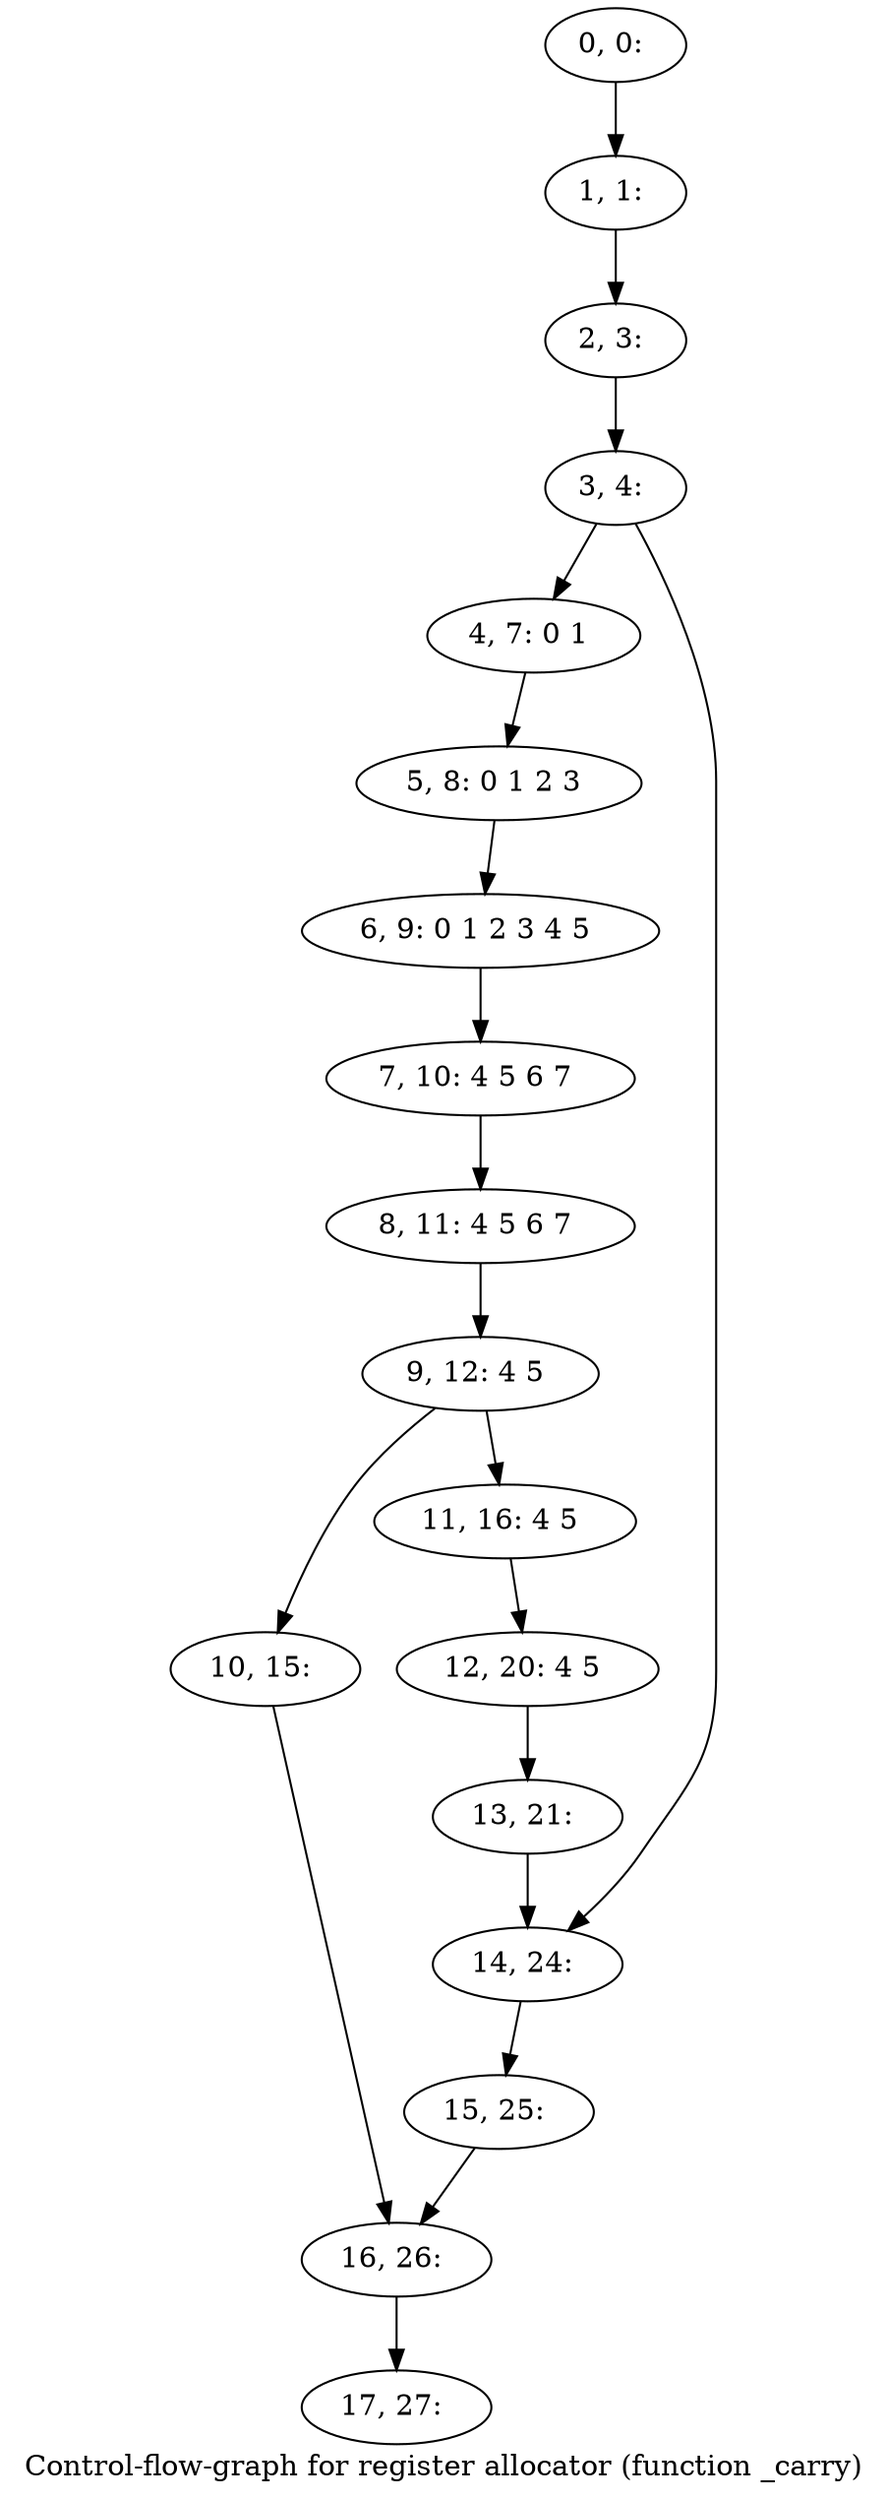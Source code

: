 digraph G {
graph [label="Control-flow-graph for register allocator (function _carry)"]
0[label="0, 0: "];
1[label="1, 1: "];
2[label="2, 3: "];
3[label="3, 4: "];
4[label="4, 7: 0 1 "];
5[label="5, 8: 0 1 2 3 "];
6[label="6, 9: 0 1 2 3 4 5 "];
7[label="7, 10: 4 5 6 7 "];
8[label="8, 11: 4 5 6 7 "];
9[label="9, 12: 4 5 "];
10[label="10, 15: "];
11[label="11, 16: 4 5 "];
12[label="12, 20: 4 5 "];
13[label="13, 21: "];
14[label="14, 24: "];
15[label="15, 25: "];
16[label="16, 26: "];
17[label="17, 27: "];
0->1 ;
1->2 ;
2->3 ;
3->4 ;
3->14 ;
4->5 ;
5->6 ;
6->7 ;
7->8 ;
8->9 ;
9->10 ;
9->11 ;
10->16 ;
11->12 ;
12->13 ;
13->14 ;
14->15 ;
15->16 ;
16->17 ;
}
